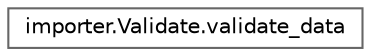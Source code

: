 digraph "Graphical Class Hierarchy"
{
 // LATEX_PDF_SIZE
  bgcolor="transparent";
  edge [fontname=Helvetica,fontsize=10,labelfontname=Helvetica,labelfontsize=10];
  node [fontname=Helvetica,fontsize=10,shape=box,height=0.2,width=0.4];
  rankdir="LR";
  Node0 [id="Node000000",label="importer.Validate.validate_data",height=0.2,width=0.4,color="grey40", fillcolor="white", style="filled",URL="$classimporter_1_1_validate_1_1validate__data.html",tooltip=" "];
}
